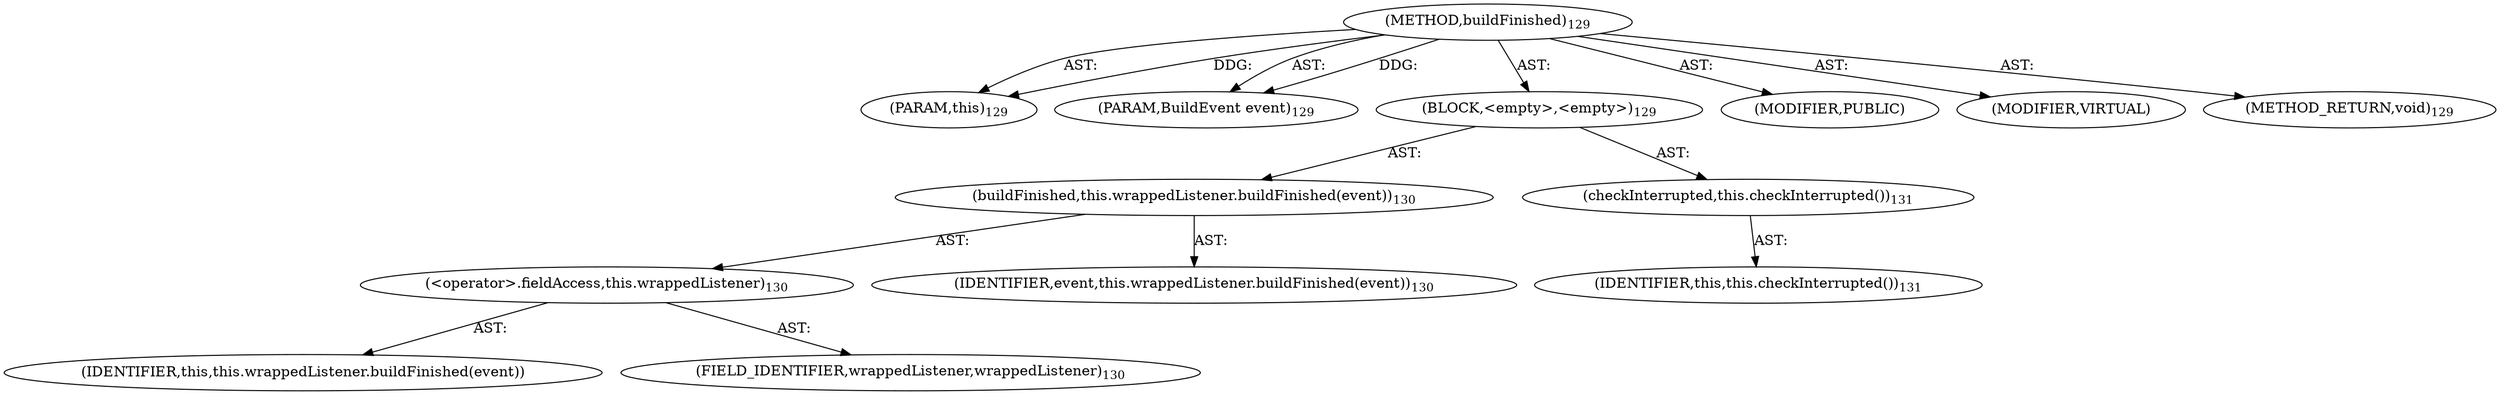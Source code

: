digraph "buildFinished" {  
"111669149700" [label = <(METHOD,buildFinished)<SUB>129</SUB>> ]
"115964116992" [label = <(PARAM,this)<SUB>129</SUB>> ]
"115964117020" [label = <(PARAM,BuildEvent event)<SUB>129</SUB>> ]
"25769803782" [label = <(BLOCK,&lt;empty&gt;,&lt;empty&gt;)<SUB>129</SUB>> ]
"30064771084" [label = <(buildFinished,this.wrappedListener.buildFinished(event))<SUB>130</SUB>> ]
"30064771085" [label = <(&lt;operator&gt;.fieldAccess,this.wrappedListener)<SUB>130</SUB>> ]
"68719476776" [label = <(IDENTIFIER,this,this.wrappedListener.buildFinished(event))> ]
"55834574852" [label = <(FIELD_IDENTIFIER,wrappedListener,wrappedListener)<SUB>130</SUB>> ]
"68719476777" [label = <(IDENTIFIER,event,this.wrappedListener.buildFinished(event))<SUB>130</SUB>> ]
"30064771086" [label = <(checkInterrupted,this.checkInterrupted())<SUB>131</SUB>> ]
"68719476736" [label = <(IDENTIFIER,this,this.checkInterrupted())<SUB>131</SUB>> ]
"133143986185" [label = <(MODIFIER,PUBLIC)> ]
"133143986186" [label = <(MODIFIER,VIRTUAL)> ]
"128849018884" [label = <(METHOD_RETURN,void)<SUB>129</SUB>> ]
  "111669149700" -> "115964116992"  [ label = "AST: "] 
  "111669149700" -> "115964117020"  [ label = "AST: "] 
  "111669149700" -> "25769803782"  [ label = "AST: "] 
  "111669149700" -> "133143986185"  [ label = "AST: "] 
  "111669149700" -> "133143986186"  [ label = "AST: "] 
  "111669149700" -> "128849018884"  [ label = "AST: "] 
  "25769803782" -> "30064771084"  [ label = "AST: "] 
  "25769803782" -> "30064771086"  [ label = "AST: "] 
  "30064771084" -> "30064771085"  [ label = "AST: "] 
  "30064771084" -> "68719476777"  [ label = "AST: "] 
  "30064771085" -> "68719476776"  [ label = "AST: "] 
  "30064771085" -> "55834574852"  [ label = "AST: "] 
  "30064771086" -> "68719476736"  [ label = "AST: "] 
  "111669149700" -> "115964116992"  [ label = "DDG: "] 
  "111669149700" -> "115964117020"  [ label = "DDG: "] 
}
